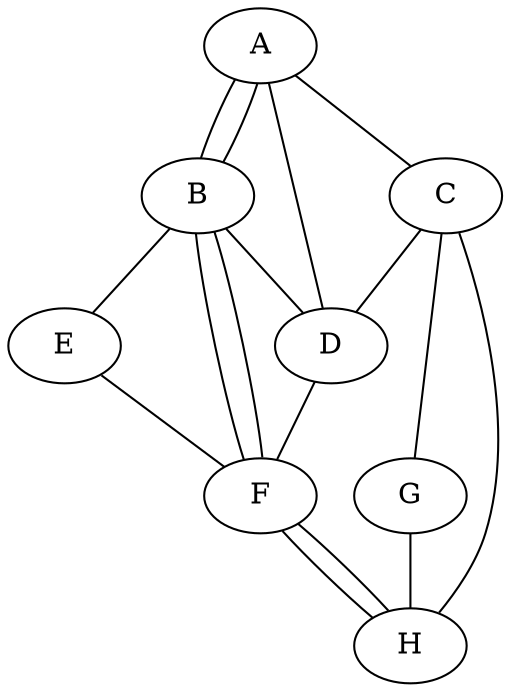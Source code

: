 graph  {
A;
B;
C;
D;
E;
F;
G;
H;
A -- B  [key=0, weight=50];
A -- B  [key=1, weight=50];
A -- C  [key=0, weight=50];
A -- D  [key=0, weight=50];
B -- D  [key=0, weight=50];
B -- E  [key=0, weight=70];
B -- F  [key=0, weight=50];
B -- F  [key=1, weight=50];
C -- D  [key=0, weight=70];
C -- G  [key=0, weight=70];
C -- H  [key=0, weight=120];
D -- F  [key=0, weight=60];
E -- F  [key=0, weight=70];
F -- H  [key=0, weight=60];
F -- H  [key=1, weight=60];
G -- H  [key=0, weight=70];
}
